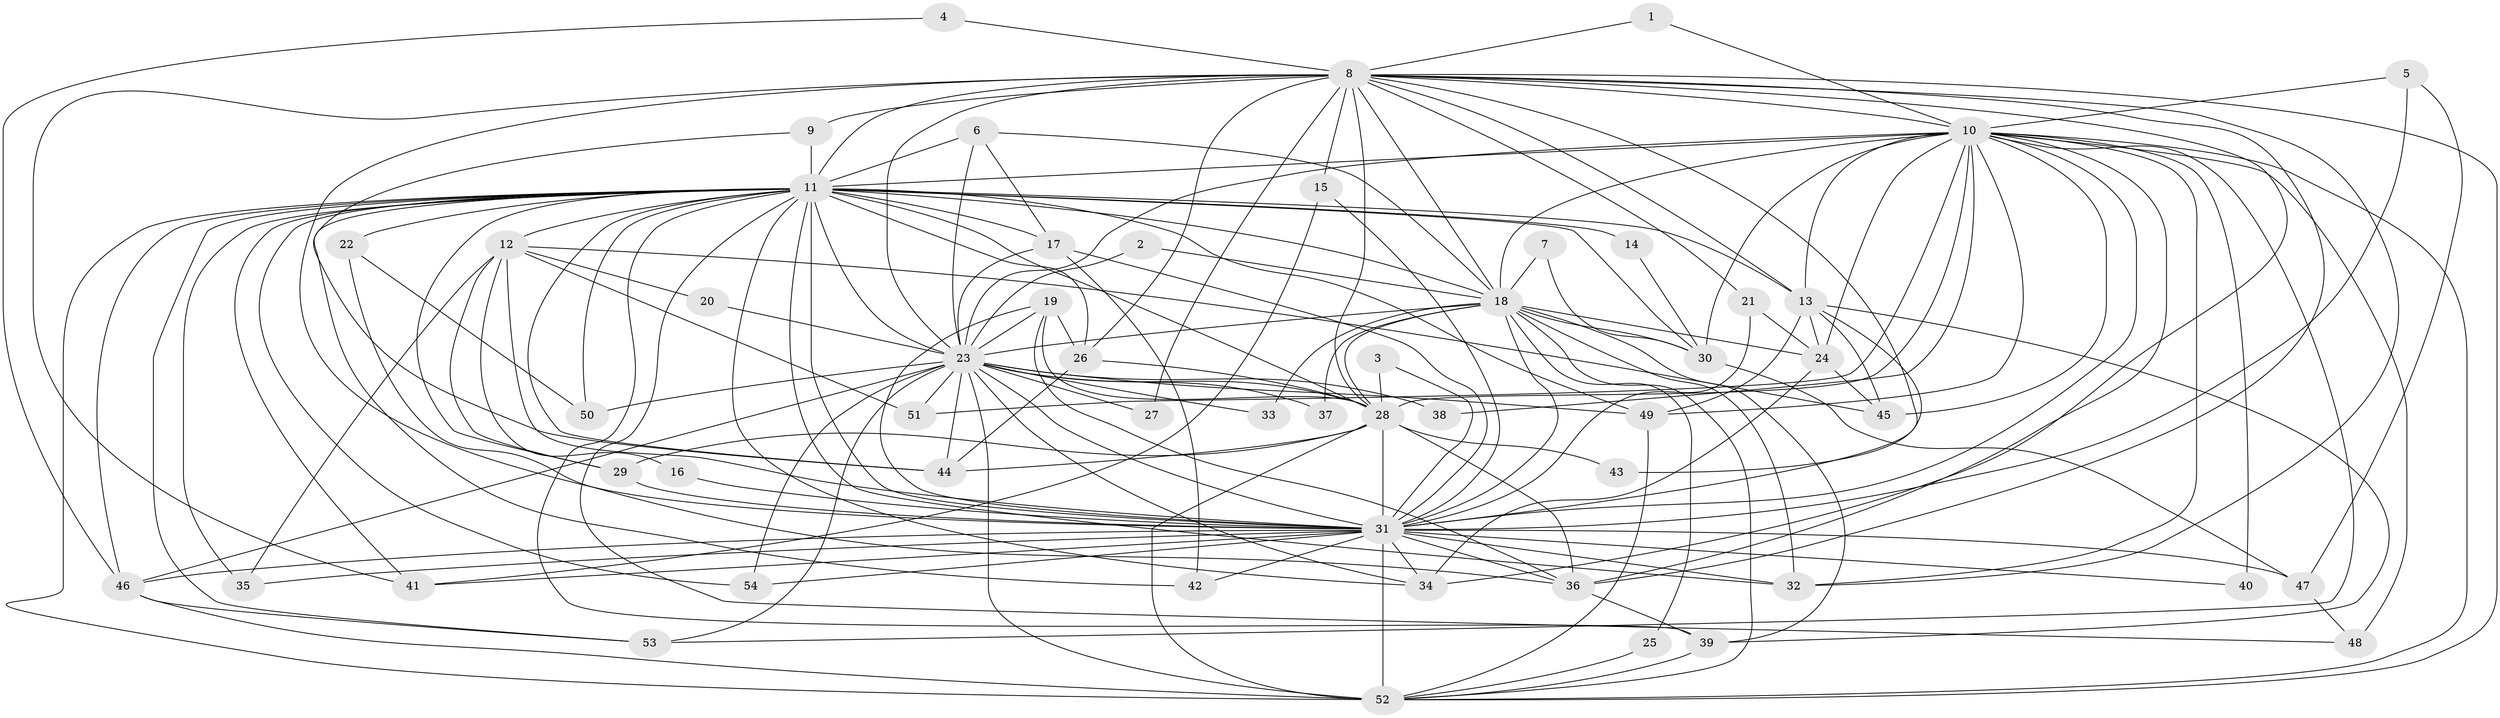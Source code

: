 // original degree distribution, {29: 0.014925373134328358, 20: 0.007462686567164179, 21: 0.014925373134328358, 23: 0.007462686567164179, 18: 0.007462686567164179, 30: 0.007462686567164179, 26: 0.014925373134328358, 3: 0.1865671641791045, 4: 0.11940298507462686, 8: 0.007462686567164179, 5: 0.022388059701492536, 2: 0.5522388059701493, 6: 0.029850746268656716, 9: 0.007462686567164179}
// Generated by graph-tools (version 1.1) at 2025/36/03/04/25 23:36:17]
// undirected, 54 vertices, 166 edges
graph export_dot {
  node [color=gray90,style=filled];
  1;
  2;
  3;
  4;
  5;
  6;
  7;
  8;
  9;
  10;
  11;
  12;
  13;
  14;
  15;
  16;
  17;
  18;
  19;
  20;
  21;
  22;
  23;
  24;
  25;
  26;
  27;
  28;
  29;
  30;
  31;
  32;
  33;
  34;
  35;
  36;
  37;
  38;
  39;
  40;
  41;
  42;
  43;
  44;
  45;
  46;
  47;
  48;
  49;
  50;
  51;
  52;
  53;
  54;
  1 -- 8 [weight=1.0];
  1 -- 10 [weight=1.0];
  2 -- 18 [weight=1.0];
  2 -- 23 [weight=1.0];
  3 -- 28 [weight=2.0];
  3 -- 31 [weight=1.0];
  4 -- 8 [weight=1.0];
  4 -- 46 [weight=1.0];
  5 -- 10 [weight=1.0];
  5 -- 31 [weight=1.0];
  5 -- 47 [weight=1.0];
  6 -- 11 [weight=1.0];
  6 -- 17 [weight=1.0];
  6 -- 18 [weight=1.0];
  6 -- 23 [weight=1.0];
  7 -- 18 [weight=1.0];
  7 -- 30 [weight=2.0];
  8 -- 9 [weight=1.0];
  8 -- 10 [weight=1.0];
  8 -- 11 [weight=3.0];
  8 -- 13 [weight=1.0];
  8 -- 15 [weight=2.0];
  8 -- 18 [weight=2.0];
  8 -- 21 [weight=1.0];
  8 -- 23 [weight=1.0];
  8 -- 26 [weight=1.0];
  8 -- 27 [weight=1.0];
  8 -- 28 [weight=1.0];
  8 -- 31 [weight=2.0];
  8 -- 32 [weight=1.0];
  8 -- 34 [weight=1.0];
  8 -- 36 [weight=1.0];
  8 -- 41 [weight=1.0];
  8 -- 43 [weight=1.0];
  8 -- 52 [weight=2.0];
  9 -- 11 [weight=1.0];
  9 -- 44 [weight=1.0];
  10 -- 11 [weight=3.0];
  10 -- 13 [weight=1.0];
  10 -- 18 [weight=1.0];
  10 -- 23 [weight=2.0];
  10 -- 24 [weight=1.0];
  10 -- 28 [weight=2.0];
  10 -- 30 [weight=1.0];
  10 -- 31 [weight=3.0];
  10 -- 32 [weight=1.0];
  10 -- 36 [weight=1.0];
  10 -- 38 [weight=1.0];
  10 -- 40 [weight=2.0];
  10 -- 45 [weight=1.0];
  10 -- 48 [weight=2.0];
  10 -- 49 [weight=1.0];
  10 -- 51 [weight=1.0];
  10 -- 52 [weight=1.0];
  10 -- 53 [weight=1.0];
  11 -- 12 [weight=2.0];
  11 -- 13 [weight=1.0];
  11 -- 14 [weight=1.0];
  11 -- 17 [weight=2.0];
  11 -- 18 [weight=3.0];
  11 -- 22 [weight=2.0];
  11 -- 23 [weight=4.0];
  11 -- 26 [weight=1.0];
  11 -- 28 [weight=2.0];
  11 -- 29 [weight=1.0];
  11 -- 30 [weight=1.0];
  11 -- 31 [weight=4.0];
  11 -- 32 [weight=1.0];
  11 -- 34 [weight=1.0];
  11 -- 35 [weight=1.0];
  11 -- 39 [weight=1.0];
  11 -- 41 [weight=1.0];
  11 -- 42 [weight=1.0];
  11 -- 44 [weight=1.0];
  11 -- 46 [weight=1.0];
  11 -- 48 [weight=1.0];
  11 -- 49 [weight=1.0];
  11 -- 50 [weight=1.0];
  11 -- 52 [weight=3.0];
  11 -- 53 [weight=1.0];
  11 -- 54 [weight=1.0];
  12 -- 16 [weight=1.0];
  12 -- 20 [weight=1.0];
  12 -- 29 [weight=1.0];
  12 -- 31 [weight=1.0];
  12 -- 35 [weight=1.0];
  12 -- 45 [weight=1.0];
  12 -- 51 [weight=1.0];
  13 -- 24 [weight=1.0];
  13 -- 31 [weight=1.0];
  13 -- 39 [weight=1.0];
  13 -- 45 [weight=1.0];
  13 -- 49 [weight=1.0];
  14 -- 30 [weight=1.0];
  15 -- 31 [weight=1.0];
  15 -- 41 [weight=1.0];
  16 -- 31 [weight=1.0];
  17 -- 23 [weight=1.0];
  17 -- 31 [weight=1.0];
  17 -- 42 [weight=1.0];
  18 -- 23 [weight=1.0];
  18 -- 24 [weight=1.0];
  18 -- 25 [weight=1.0];
  18 -- 28 [weight=1.0];
  18 -- 30 [weight=2.0];
  18 -- 31 [weight=2.0];
  18 -- 32 [weight=1.0];
  18 -- 33 [weight=1.0];
  18 -- 37 [weight=1.0];
  18 -- 39 [weight=1.0];
  18 -- 52 [weight=2.0];
  19 -- 23 [weight=1.0];
  19 -- 26 [weight=1.0];
  19 -- 28 [weight=1.0];
  19 -- 31 [weight=1.0];
  19 -- 36 [weight=1.0];
  20 -- 23 [weight=1.0];
  21 -- 24 [weight=1.0];
  21 -- 31 [weight=1.0];
  22 -- 36 [weight=1.0];
  22 -- 50 [weight=1.0];
  23 -- 27 [weight=1.0];
  23 -- 28 [weight=1.0];
  23 -- 31 [weight=2.0];
  23 -- 33 [weight=1.0];
  23 -- 34 [weight=1.0];
  23 -- 37 [weight=2.0];
  23 -- 38 [weight=1.0];
  23 -- 44 [weight=1.0];
  23 -- 46 [weight=1.0];
  23 -- 49 [weight=1.0];
  23 -- 50 [weight=1.0];
  23 -- 51 [weight=1.0];
  23 -- 52 [weight=1.0];
  23 -- 53 [weight=1.0];
  23 -- 54 [weight=1.0];
  24 -- 34 [weight=1.0];
  24 -- 45 [weight=1.0];
  25 -- 52 [weight=2.0];
  26 -- 28 [weight=1.0];
  26 -- 44 [weight=1.0];
  28 -- 29 [weight=1.0];
  28 -- 31 [weight=3.0];
  28 -- 36 [weight=1.0];
  28 -- 43 [weight=1.0];
  28 -- 44 [weight=2.0];
  28 -- 52 [weight=1.0];
  29 -- 31 [weight=1.0];
  30 -- 47 [weight=1.0];
  31 -- 32 [weight=1.0];
  31 -- 34 [weight=1.0];
  31 -- 35 [weight=1.0];
  31 -- 36 [weight=1.0];
  31 -- 40 [weight=1.0];
  31 -- 41 [weight=2.0];
  31 -- 42 [weight=1.0];
  31 -- 46 [weight=1.0];
  31 -- 47 [weight=1.0];
  31 -- 52 [weight=4.0];
  31 -- 54 [weight=1.0];
  36 -- 39 [weight=1.0];
  39 -- 52 [weight=1.0];
  46 -- 52 [weight=1.0];
  46 -- 53 [weight=1.0];
  47 -- 48 [weight=1.0];
  49 -- 52 [weight=1.0];
}
